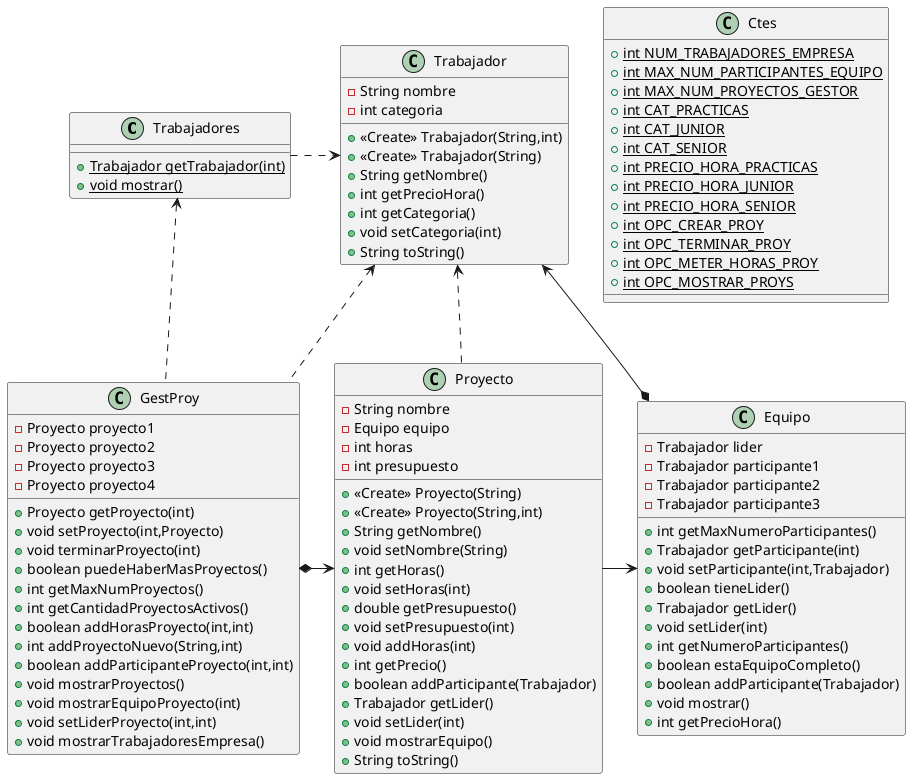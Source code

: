 @startuml
class Trabajadores {
+ {static} Trabajador getTrabajador(int)
+ {static} void mostrar()
}
class Ctes {
+ {static} int NUM_TRABAJADORES_EMPRESA
+ {static} int MAX_NUM_PARTICIPANTES_EQUIPO
+ {static} int MAX_NUM_PROYECTOS_GESTOR
+ {static} int CAT_PRACTICAS
+ {static} int CAT_JUNIOR
+ {static} int CAT_SENIOR
+ {static} int PRECIO_HORA_PRACTICAS
+ {static} int PRECIO_HORA_JUNIOR
+ {static} int PRECIO_HORA_SENIOR
+ {static} int OPC_CREAR_PROY
+ {static} int OPC_TERMINAR_PROY
+ {static} int OPC_METER_HORAS_PROY
+ {static} int OPC_MOSTRAR_PROYS
}
class Equipo {
- Trabajador lider
- Trabajador participante1
- Trabajador participante2
- Trabajador participante3
+ int getMaxNumeroParticipantes()
+ Trabajador getParticipante(int)
+ void setParticipante(int,Trabajador)
+ boolean tieneLider()
+ Trabajador getLider()
+ void setLider(int)
+ int getNumeroParticipantes()
+ boolean estaEquipoCompleto()
+ boolean addParticipante(Trabajador)
+ void mostrar()
+ int getPrecioHora()
}
class GestProy {
- Proyecto proyecto1
- Proyecto proyecto2
- Proyecto proyecto3
- Proyecto proyecto4
+ Proyecto getProyecto(int)
+ void setProyecto(int,Proyecto)
+ void terminarProyecto(int)
+ boolean puedeHaberMasProyectos()
+ int getMaxNumProyectos()
+ int getCantidadProyectosActivos()
+ boolean addHorasProyecto(int,int)
+ int addProyectoNuevo(String,int)
+ boolean addParticipanteProyecto(int,int)
+ void mostrarProyectos()
+ void mostrarEquipoProyecto(int)
+ void setLiderProyecto(int,int)
+ void mostrarTrabajadoresEmpresa()
}
class Proyecto {
- String nombre
- Equipo equipo
- int horas
- int presupuesto
+ <<Create>> Proyecto(String)
+ <<Create>> Proyecto(String,int)
+ String getNombre()
+ void setNombre(String)
+ int getHoras()
+ void setHoras(int)
+ double getPresupuesto()
+ void setPresupuesto(int)
+ void addHoras(int)
+ int getPrecio()
+ boolean addParticipante(Trabajador)
+ Trabajador getLider()
+ void setLider(int)
+ void mostrarEquipo()
+ String toString()
}
class Trabajador {
- String nombre
- int categoria
+ <<Create>> Trabajador(String,int)
+ <<Create>> Trabajador(String)
+ String getNombre()
+ int getPrecioHora()
+ int getCategoria()
+ void setCategoria(int)
+ String toString()
}
Trabajadores .right.> Trabajador
GestProy *-right> Proyecto
Proyecto -right-> Equipo
Equipo *-> Trabajador
GestProy .up.> Trabajadores
GestProy .up.> Trabajador
Proyecto ..> Trabajador
@enduml